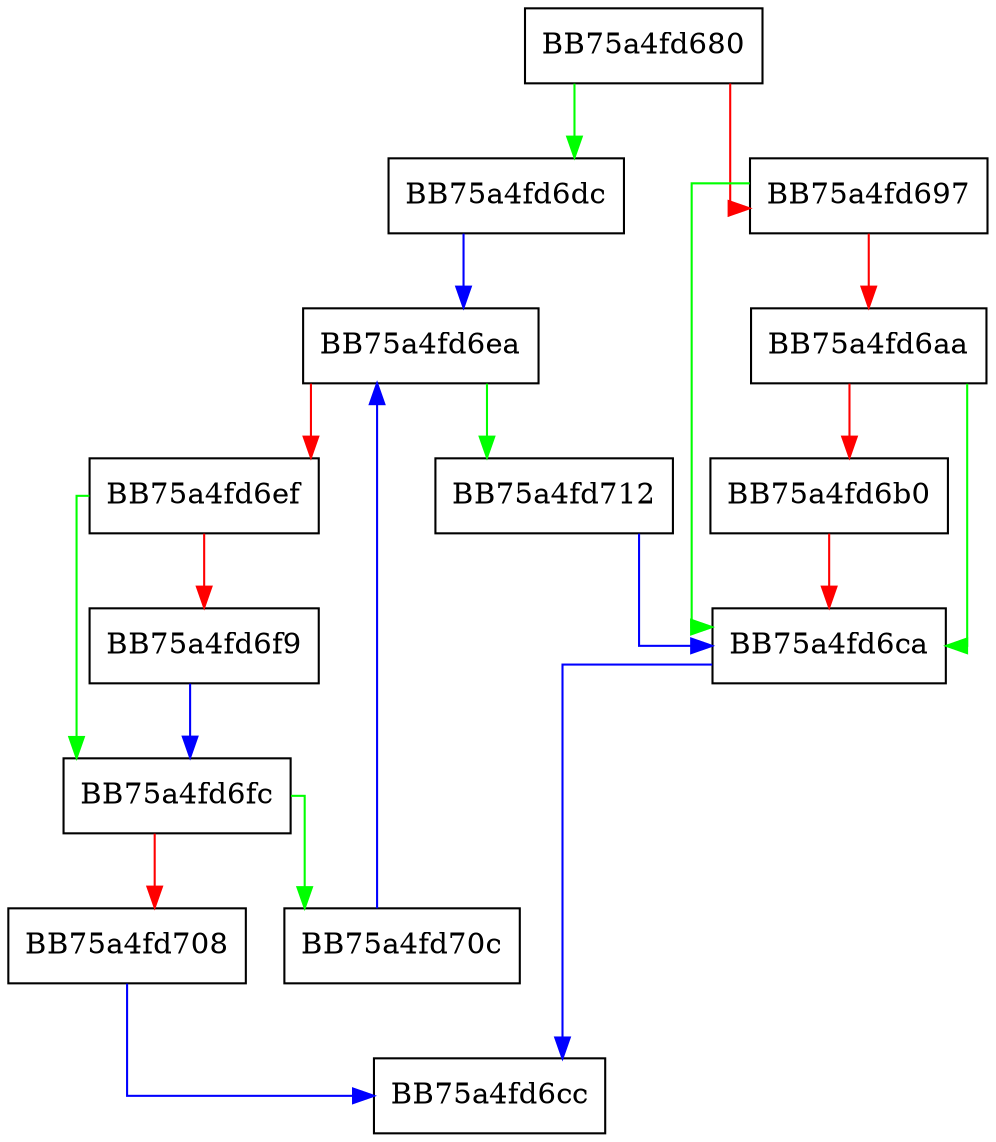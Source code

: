 digraph IsDlpJitPathExcluded {
  node [shape="box"];
  graph [splines=ortho];
  BB75a4fd680 -> BB75a4fd6dc [color="green"];
  BB75a4fd680 -> BB75a4fd697 [color="red"];
  BB75a4fd697 -> BB75a4fd6ca [color="green"];
  BB75a4fd697 -> BB75a4fd6aa [color="red"];
  BB75a4fd6aa -> BB75a4fd6ca [color="green"];
  BB75a4fd6aa -> BB75a4fd6b0 [color="red"];
  BB75a4fd6b0 -> BB75a4fd6ca [color="red"];
  BB75a4fd6ca -> BB75a4fd6cc [color="blue"];
  BB75a4fd6dc -> BB75a4fd6ea [color="blue"];
  BB75a4fd6ea -> BB75a4fd712 [color="green"];
  BB75a4fd6ea -> BB75a4fd6ef [color="red"];
  BB75a4fd6ef -> BB75a4fd6fc [color="green"];
  BB75a4fd6ef -> BB75a4fd6f9 [color="red"];
  BB75a4fd6f9 -> BB75a4fd6fc [color="blue"];
  BB75a4fd6fc -> BB75a4fd70c [color="green"];
  BB75a4fd6fc -> BB75a4fd708 [color="red"];
  BB75a4fd708 -> BB75a4fd6cc [color="blue"];
  BB75a4fd70c -> BB75a4fd6ea [color="blue"];
  BB75a4fd712 -> BB75a4fd6ca [color="blue"];
}